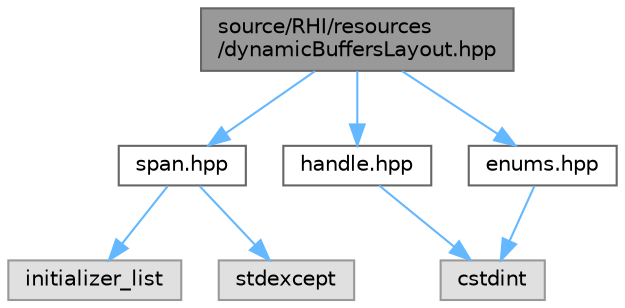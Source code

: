 digraph "source/RHI/resources/dynamicBuffersLayout.hpp"
{
 // LATEX_PDF_SIZE
  bgcolor="transparent";
  edge [fontname=Helvetica,fontsize=10,labelfontname=Helvetica,labelfontsize=10];
  node [fontname=Helvetica,fontsize=10,shape=box,height=0.2,width=0.4];
  Node1 [id="Node000001",label="source/RHI/resources\l/dynamicBuffersLayout.hpp",height=0.2,width=0.4,color="gray40", fillcolor="grey60", style="filled", fontcolor="black",tooltip="Defines the layout for dynamic buffers and their descriptor."];
  Node1 -> Node2 [id="edge1_Node000001_Node000002",color="steelblue1",style="solid",tooltip=" "];
  Node2 [id="Node000002",label="span.hpp",height=0.2,width=0.4,color="grey40", fillcolor="white", style="filled",URL="$span_8hpp.html",tooltip="Lightweight non-owning view over a contiguous sequence of objects."];
  Node2 -> Node3 [id="edge2_Node000002_Node000003",color="steelblue1",style="solid",tooltip=" "];
  Node3 [id="Node000003",label="initializer_list",height=0.2,width=0.4,color="grey60", fillcolor="#E0E0E0", style="filled",tooltip=" "];
  Node2 -> Node4 [id="edge3_Node000002_Node000004",color="steelblue1",style="solid",tooltip=" "];
  Node4 [id="Node000004",label="stdexcept",height=0.2,width=0.4,color="grey60", fillcolor="#E0E0E0", style="filled",tooltip=" "];
  Node1 -> Node5 [id="edge4_Node000001_Node000005",color="steelblue1",style="solid",tooltip=" "];
  Node5 [id="Node000005",label="handle.hpp",height=0.2,width=0.4,color="grey40", fillcolor="white", style="filled",URL="$handle_8hpp.html",tooltip="Generic handle class for resource management and lifetime tracking."];
  Node5 -> Node6 [id="edge5_Node000005_Node000006",color="steelblue1",style="solid",tooltip=" "];
  Node6 [id="Node000006",label="cstdint",height=0.2,width=0.4,color="grey60", fillcolor="#E0E0E0", style="filled",tooltip=" "];
  Node1 -> Node7 [id="edge6_Node000001_Node000007",color="steelblue1",style="solid",tooltip=" "];
  Node7 [id="Node000007",label="enums.hpp",height=0.2,width=0.4,color="grey40", fillcolor="white", style="filled",URL="$enums_8hpp.html",tooltip="Enumerations for input and graphics systems."];
  Node7 -> Node6 [id="edge7_Node000007_Node000006",color="steelblue1",style="solid",tooltip=" "];
}
